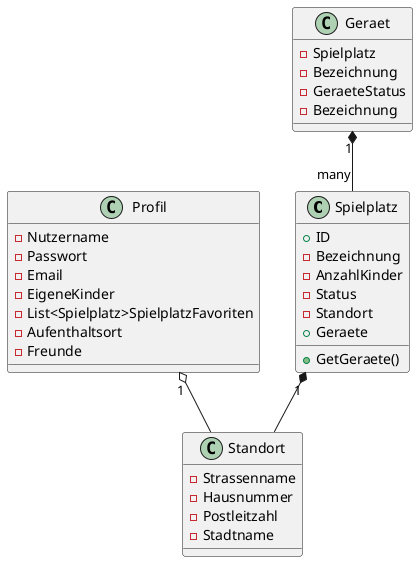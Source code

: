 @startuml
class Spielplatz {
  +ID
  -Bezeichnung
  -AnzahlKinder
  -Status
  -Standort
  +Geraete
  +GetGeraete()
}

class Standort{
-Strassenname
-Hausnummer
-Postleitzahl
-Stadtname
}

class Geraet{
-Spielplatz
-Bezeichnung
-GeraeteStatus
-Bezeichnung
}

class Profil{
-Nutzername
-Passwort
-Email
-EigeneKinder
-List<Spielplatz>SpielplatzFavoriten
-Aufenthaltsort
-Freunde
}

Spielplatz "1" *-- Standort
Profil "1" o-- Standort
Geraet "1" *-- "many" Spielplatz
@enduml
